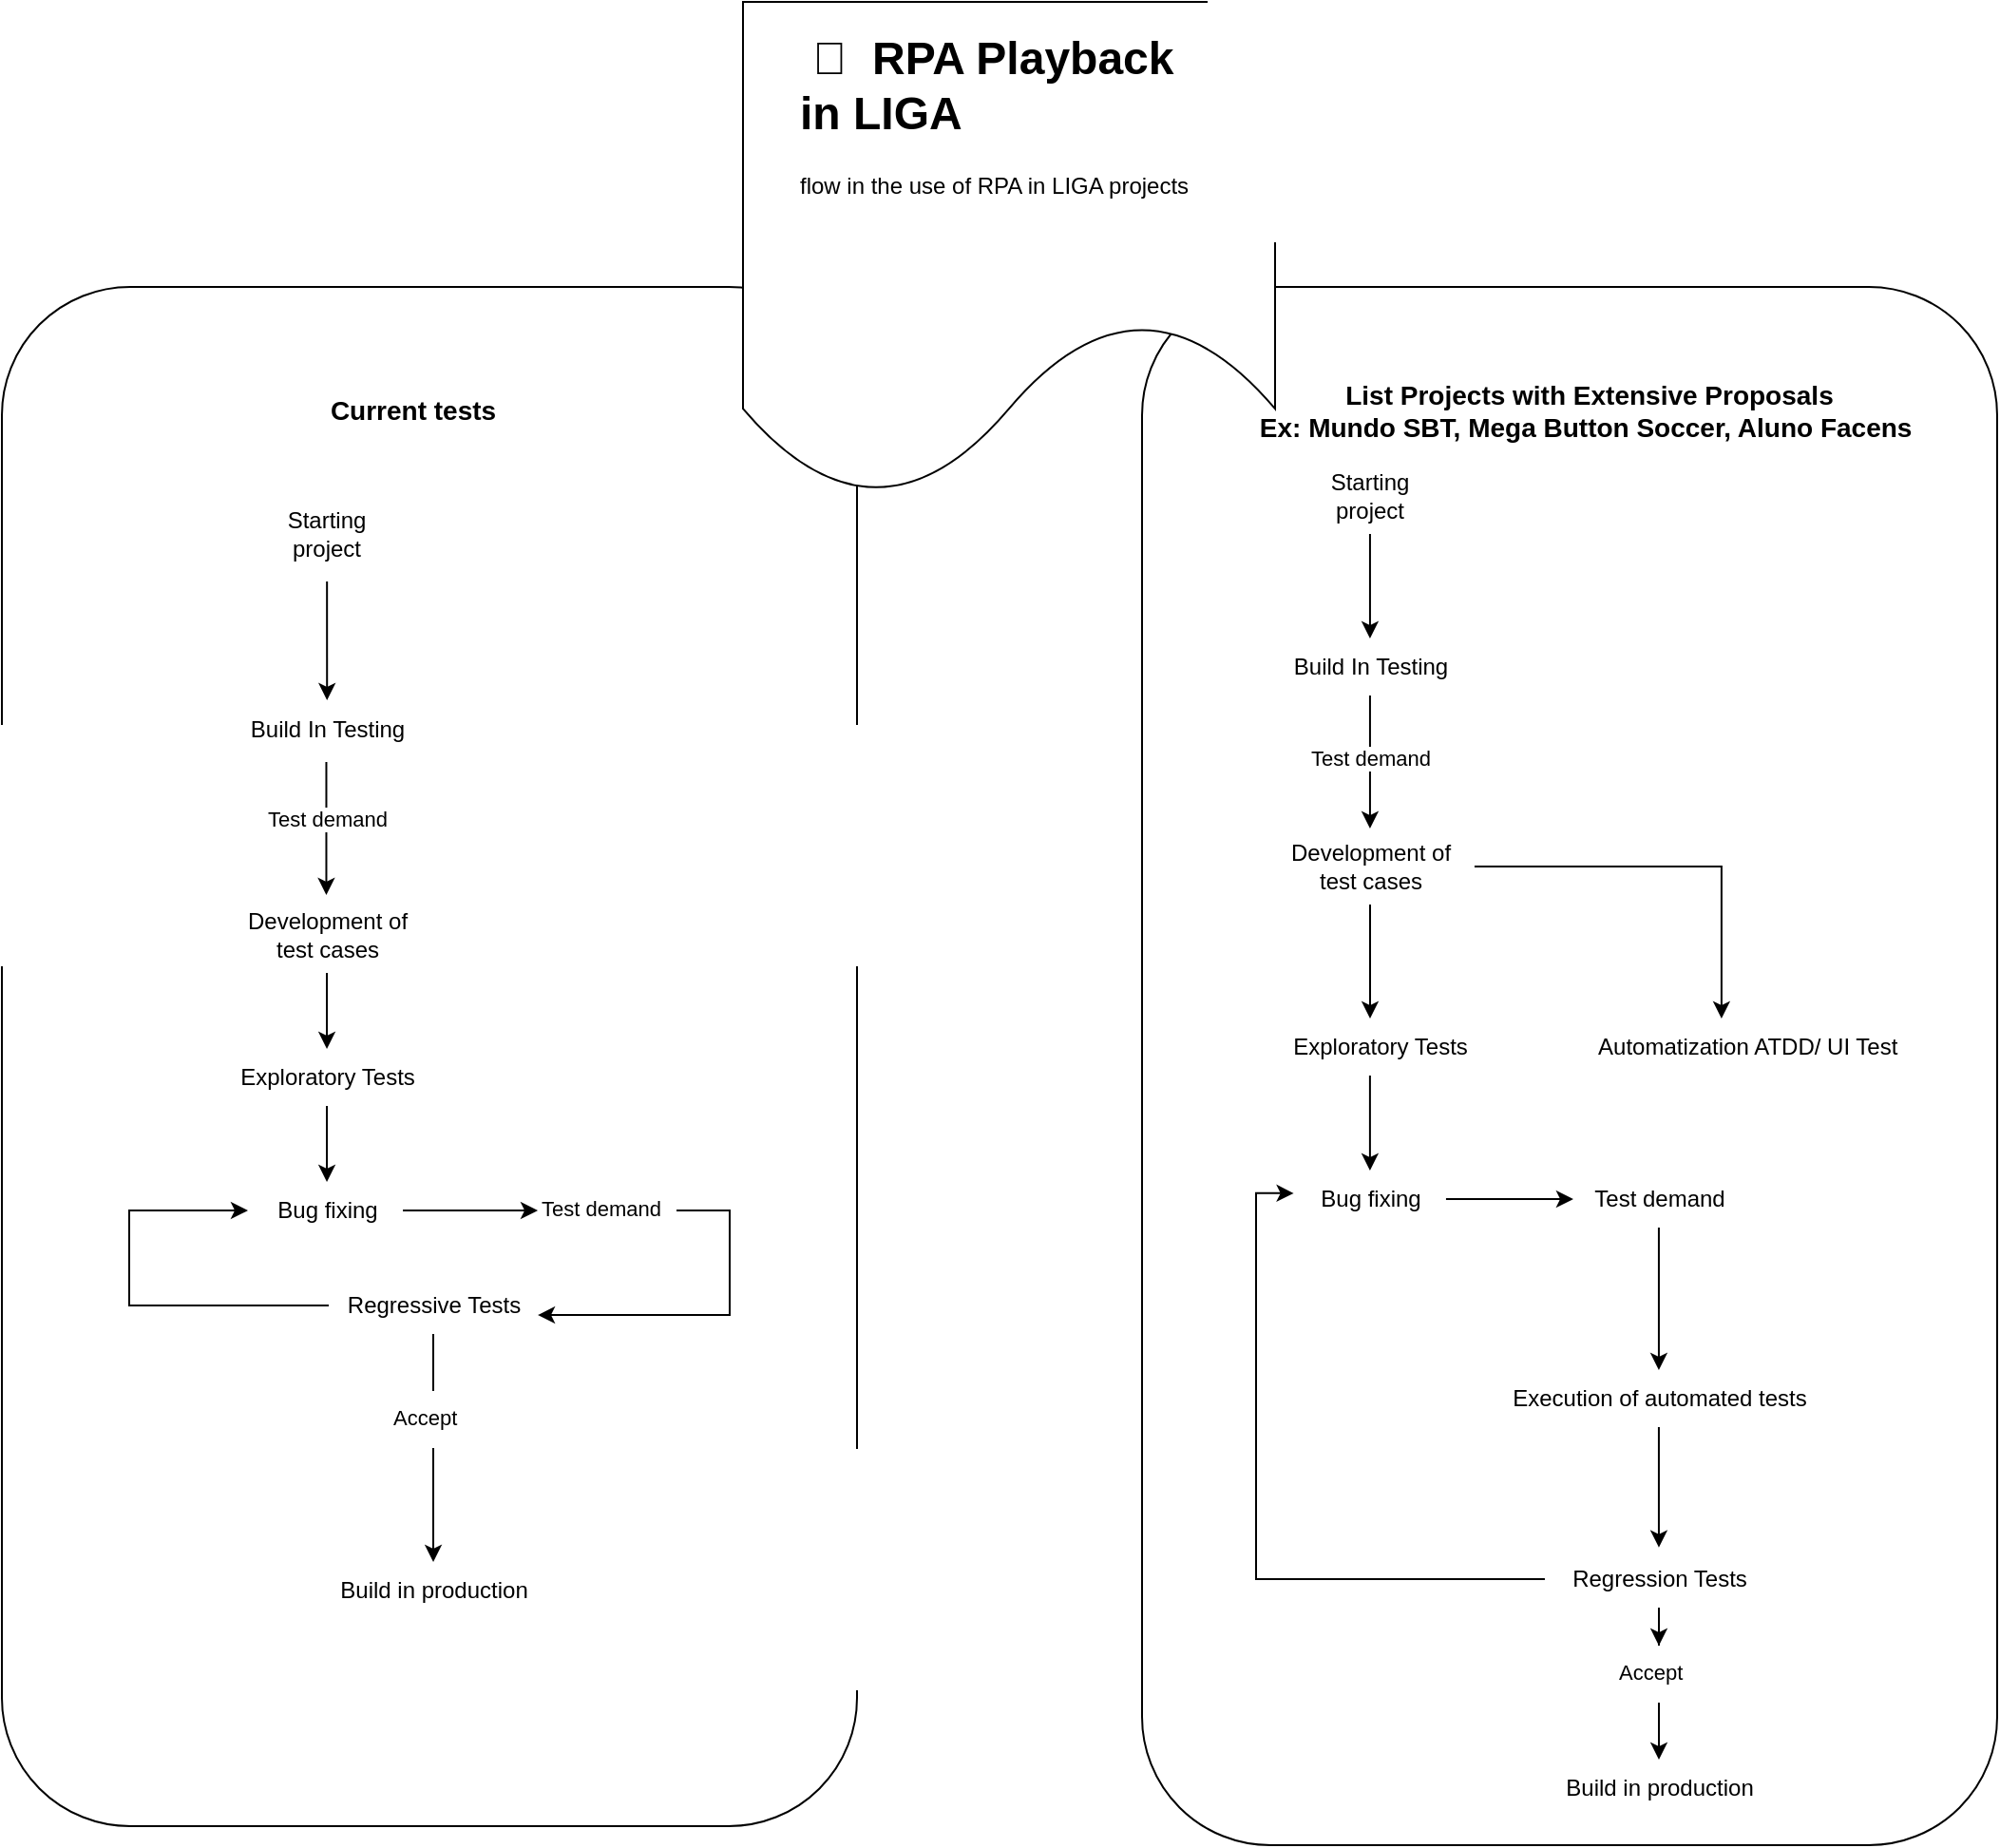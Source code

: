 <mxfile version="20.8.22" type="github"><diagram name="Página-1" id="9alGGbWW5aqBtcH7KLFJ"><mxGraphModel dx="3429" dy="1509" grid="1" gridSize="10" guides="1" tooltips="1" connect="1" arrows="1" fold="1" page="1" pageScale="1" pageWidth="827" pageHeight="1169" math="0" shadow="0"><root><mxCell id="0"/><mxCell id="1" parent="0"/><mxCell id="ruxpnIUg9JM7znhZNoYN-104" value="" style="rounded=1;whiteSpace=wrap;html=1;" vertex="1" parent="1"><mxGeometry x="900" y="250" width="450" height="820" as="geometry"/></mxCell><mxCell id="ruxpnIUg9JM7znhZNoYN-105" value="" style="edgeStyle=orthogonalEdgeStyle;rounded=0;orthogonalLoop=1;jettySize=auto;html=1;" edge="1" parent="1" source="ruxpnIUg9JM7znhZNoYN-106" target="ruxpnIUg9JM7znhZNoYN-110"><mxGeometry relative="1" as="geometry"><mxPoint x="1019.97" y="415" as="targetPoint"/></mxGeometry></mxCell><mxCell id="ruxpnIUg9JM7znhZNoYN-106" value="Starting&lt;br&gt;project" style="text;html=1;strokeColor=none;fillColor=none;align=center;verticalAlign=middle;whiteSpace=wrap;rounded=0;" vertex="1" parent="1"><mxGeometry x="989.97" y="340" width="60" height="40" as="geometry"/></mxCell><mxCell id="ruxpnIUg9JM7znhZNoYN-109" value="" style="edgeStyle=orthogonalEdgeStyle;rounded=0;orthogonalLoop=1;jettySize=auto;html=1;" edge="1" parent="1" source="ruxpnIUg9JM7znhZNoYN-110" target="ruxpnIUg9JM7znhZNoYN-113"><mxGeometry relative="1" as="geometry"/></mxCell><mxCell id="ruxpnIUg9JM7znhZNoYN-110" value="Build In Testing" style="text;html=1;align=center;verticalAlign=middle;resizable=0;points=[];autosize=1;strokeColor=none;fillColor=none;" vertex="1" parent="1"><mxGeometry x="969.97" y="435" width="100" height="30" as="geometry"/></mxCell><mxCell id="ruxpnIUg9JM7znhZNoYN-111" style="edgeStyle=orthogonalEdgeStyle;rounded=0;orthogonalLoop=1;jettySize=auto;html=1;" edge="1" parent="1" source="ruxpnIUg9JM7znhZNoYN-113" target="ruxpnIUg9JM7znhZNoYN-116"><mxGeometry relative="1" as="geometry"><Array as="points"><mxPoint x="1204.97" y="555"/></Array></mxGeometry></mxCell><mxCell id="ruxpnIUg9JM7znhZNoYN-112" style="edgeStyle=orthogonalEdgeStyle;rounded=0;orthogonalLoop=1;jettySize=auto;html=1;" edge="1" parent="1" source="ruxpnIUg9JM7znhZNoYN-113" target="ruxpnIUg9JM7znhZNoYN-115"><mxGeometry relative="1" as="geometry"><Array as="points"><mxPoint x="1019.97" y="615"/><mxPoint x="1019.97" y="615"/></Array></mxGeometry></mxCell><mxCell id="ruxpnIUg9JM7znhZNoYN-113" value="&lt;div&gt;Development of&lt;/div&gt;&lt;div&gt;test cases&lt;/div&gt;" style="text;html=1;align=center;verticalAlign=middle;resizable=0;points=[];autosize=1;strokeColor=none;fillColor=none;" vertex="1" parent="1"><mxGeometry x="964.97" y="535" width="110" height="40" as="geometry"/></mxCell><mxCell id="ruxpnIUg9JM7znhZNoYN-114" value="" style="edgeStyle=orthogonalEdgeStyle;rounded=0;orthogonalLoop=1;jettySize=auto;html=1;" edge="1" parent="1" source="ruxpnIUg9JM7znhZNoYN-115" target="ruxpnIUg9JM7znhZNoYN-118"><mxGeometry relative="1" as="geometry"><Array as="points"><mxPoint x="1019.97" y="695"/><mxPoint x="1019.97" y="695"/></Array></mxGeometry></mxCell><mxCell id="ruxpnIUg9JM7znhZNoYN-115" value="Exploratory Tests" style="text;html=1;align=center;verticalAlign=middle;resizable=0;points=[];autosize=1;strokeColor=none;fillColor=none;" vertex="1" parent="1"><mxGeometry x="964.97" y="635" width="120" height="30" as="geometry"/></mxCell><mxCell id="ruxpnIUg9JM7znhZNoYN-116" value="Automatization ATDD/ UI Test&amp;nbsp;" style="text;html=1;align=center;verticalAlign=middle;resizable=0;points=[];autosize=1;strokeColor=none;fillColor=none;" vertex="1" parent="1"><mxGeometry x="1129.97" y="635" width="180" height="30" as="geometry"/></mxCell><mxCell id="ruxpnIUg9JM7znhZNoYN-117" style="edgeStyle=orthogonalEdgeStyle;rounded=0;orthogonalLoop=1;jettySize=auto;html=1;" edge="1" parent="1" source="ruxpnIUg9JM7znhZNoYN-118" target="ruxpnIUg9JM7znhZNoYN-122"><mxGeometry relative="1" as="geometry"/></mxCell><mxCell id="ruxpnIUg9JM7znhZNoYN-118" value="Bug fixing" style="text;html=1;align=center;verticalAlign=middle;resizable=0;points=[];autosize=1;strokeColor=none;fillColor=none;" vertex="1" parent="1"><mxGeometry x="979.97" y="715" width="80" height="30" as="geometry"/></mxCell><mxCell id="ruxpnIUg9JM7znhZNoYN-119" value="" style="edgeStyle=orthogonalEdgeStyle;rounded=0;orthogonalLoop=1;jettySize=auto;html=1;" edge="1" parent="1" source="ruxpnIUg9JM7znhZNoYN-120" target="ruxpnIUg9JM7znhZNoYN-127"><mxGeometry relative="1" as="geometry"/></mxCell><mxCell id="ruxpnIUg9JM7znhZNoYN-169" style="edgeStyle=orthogonalEdgeStyle;rounded=0;orthogonalLoop=1;jettySize=auto;html=1;entryX=-0.002;entryY=0.398;entryDx=0;entryDy=0;entryPerimeter=0;" edge="1" parent="1" source="ruxpnIUg9JM7znhZNoYN-120" target="ruxpnIUg9JM7znhZNoYN-118"><mxGeometry relative="1" as="geometry"/></mxCell><mxCell id="ruxpnIUg9JM7znhZNoYN-120" value="Regression Tests" style="text;html=1;align=center;verticalAlign=middle;resizable=0;points=[];autosize=1;strokeColor=none;fillColor=none;" vertex="1" parent="1"><mxGeometry x="1111.97" y="915" width="120" height="30" as="geometry"/></mxCell><mxCell id="ruxpnIUg9JM7znhZNoYN-121" style="edgeStyle=orthogonalEdgeStyle;rounded=0;orthogonalLoop=1;jettySize=auto;html=1;" edge="1" parent="1" source="ruxpnIUg9JM7znhZNoYN-122" target="ruxpnIUg9JM7znhZNoYN-124"><mxGeometry relative="1" as="geometry"><Array as="points"/><mxPoint x="1164.97" y="1120" as="targetPoint"/></mxGeometry></mxCell><mxCell id="ruxpnIUg9JM7znhZNoYN-122" value="Test demand" style="text;html=1;align=center;verticalAlign=middle;resizable=0;points=[];autosize=1;strokeColor=none;fillColor=none;" vertex="1" parent="1"><mxGeometry x="1126.97" y="715" width="90" height="30" as="geometry"/></mxCell><mxCell id="ruxpnIUg9JM7znhZNoYN-123" style="edgeStyle=orthogonalEdgeStyle;rounded=0;orthogonalLoop=1;jettySize=auto;html=1;entryX=0.5;entryY=-0.056;entryDx=0;entryDy=0;entryPerimeter=0;" edge="1" parent="1" source="ruxpnIUg9JM7znhZNoYN-124" target="ruxpnIUg9JM7znhZNoYN-120"><mxGeometry relative="1" as="geometry"/></mxCell><mxCell id="ruxpnIUg9JM7znhZNoYN-124" value="Execution of automated tests" style="text;html=1;align=center;verticalAlign=middle;resizable=0;points=[];autosize=1;strokeColor=none;fillColor=none;" vertex="1" parent="1"><mxGeometry x="1081.97" y="820" width="180" height="30" as="geometry"/></mxCell><mxCell id="ruxpnIUg9JM7znhZNoYN-125" value="Build in production" style="text;html=1;align=center;verticalAlign=middle;resizable=0;points=[];autosize=1;strokeColor=none;fillColor=none;" vertex="1" parent="1"><mxGeometry x="1111.97" y="1025" width="120" height="30" as="geometry"/></mxCell><mxCell id="ruxpnIUg9JM7znhZNoYN-126" style="edgeStyle=orthogonalEdgeStyle;rounded=0;orthogonalLoop=1;jettySize=auto;html=1;startArrow=none;" edge="1" parent="1" source="ruxpnIUg9JM7znhZNoYN-127" target="ruxpnIUg9JM7znhZNoYN-125"><mxGeometry relative="1" as="geometry"><mxPoint x="1183.97" y="1085.0" as="targetPoint"/><Array as="points"/></mxGeometry></mxCell><mxCell id="ruxpnIUg9JM7znhZNoYN-127" value="&lt;span style=&quot;color: rgb(0, 0, 0); font-family: Helvetica; font-size: 11px; font-style: normal; font-variant-ligatures: normal; font-variant-caps: normal; font-weight: 400; letter-spacing: normal; orphans: 2; text-align: center; text-indent: 0px; text-transform: none; widows: 2; word-spacing: 0px; -webkit-text-stroke-width: 0px; background-color: rgb(255, 255, 255); text-decoration-thickness: initial; text-decoration-style: initial; text-decoration-color: initial; float: none; display: inline !important;&quot;&gt;Accept&lt;/span&gt;" style="text;whiteSpace=wrap;html=1;" vertex="1" parent="1"><mxGeometry x="1148.97" y="965" width="46" height="30" as="geometry"/></mxCell><mxCell id="ruxpnIUg9JM7znhZNoYN-128" value="" style="rounded=1;whiteSpace=wrap;html=1;" vertex="1" parent="1"><mxGeometry x="300" y="250" width="450" height="810" as="geometry"/></mxCell><mxCell id="ruxpnIUg9JM7znhZNoYN-129" value="" style="edgeStyle=orthogonalEdgeStyle;rounded=0;orthogonalLoop=1;jettySize=auto;html=1;" edge="1" parent="1" target="ruxpnIUg9JM7znhZNoYN-135"><mxGeometry relative="1" as="geometry"><mxPoint x="431.08" y="502.5" as="targetPoint"/><mxPoint x="471.08" y="405" as="sourcePoint"/><Array as="points"><mxPoint x="471.08" y="445"/><mxPoint x="471.08" y="445"/></Array></mxGeometry></mxCell><mxCell id="ruxpnIUg9JM7znhZNoYN-130" value="Starting&lt;br style=&quot;border-color: var(--border-color);&quot;&gt;project" style="text;html=1;strokeColor=none;fillColor=none;align=center;verticalAlign=middle;whiteSpace=wrap;rounded=0;" vertex="1" parent="1"><mxGeometry x="441.02" y="360" width="60" height="40" as="geometry"/></mxCell><mxCell id="ruxpnIUg9JM7znhZNoYN-131" value="Build in production" style="text;html=1;align=center;verticalAlign=middle;resizable=0;points=[];autosize=1;strokeColor=none;fillColor=none;" vertex="1" parent="1"><mxGeometry x="467.02" y="921" width="120" height="30" as="geometry"/></mxCell><mxCell id="ruxpnIUg9JM7znhZNoYN-135" value="Build In Testing" style="text;html=1;align=center;verticalAlign=middle;resizable=0;points=[];autosize=1;strokeColor=none;fillColor=none;" vertex="1" parent="1"><mxGeometry x="421.02" y="467.5" width="100" height="30" as="geometry"/></mxCell><mxCell id="ruxpnIUg9JM7znhZNoYN-136" value="" style="edgeStyle=orthogonalEdgeStyle;rounded=0;orthogonalLoop=1;jettySize=auto;html=1;" edge="1" parent="1" source="ruxpnIUg9JM7znhZNoYN-137" target="ruxpnIUg9JM7znhZNoYN-146"><mxGeometry relative="1" as="geometry"><Array as="points"><mxPoint x="471.02" y="736"/></Array></mxGeometry></mxCell><mxCell id="ruxpnIUg9JM7znhZNoYN-137" value="Bug fixing" style="text;html=1;align=center;verticalAlign=middle;resizable=0;points=[];autosize=1;strokeColor=none;fillColor=none;" vertex="1" parent="1"><mxGeometry x="431.02" y="721" width="80" height="30" as="geometry"/></mxCell><mxCell id="ruxpnIUg9JM7znhZNoYN-138" value="" style="edgeStyle=orthogonalEdgeStyle;rounded=0;orthogonalLoop=1;jettySize=auto;html=1;" edge="1" parent="1" source="ruxpnIUg9JM7znhZNoYN-139" target="ruxpnIUg9JM7znhZNoYN-141"><mxGeometry relative="1" as="geometry"/></mxCell><mxCell id="ruxpnIUg9JM7znhZNoYN-139" value="&lt;div style=&quot;border-color: var(--border-color);&quot;&gt;Development of&lt;/div&gt;&lt;div style=&quot;border-color: var(--border-color);&quot;&gt;test cases&lt;/div&gt;" style="text;html=1;align=center;verticalAlign=middle;resizable=0;points=[];autosize=1;strokeColor=none;fillColor=none;" vertex="1" parent="1"><mxGeometry x="416.02" y="571" width="110" height="40" as="geometry"/></mxCell><mxCell id="ruxpnIUg9JM7znhZNoYN-140" value="" style="edgeStyle=orthogonalEdgeStyle;rounded=0;orthogonalLoop=1;jettySize=auto;html=1;" edge="1" parent="1" source="ruxpnIUg9JM7znhZNoYN-141" target="ruxpnIUg9JM7znhZNoYN-137"><mxGeometry relative="1" as="geometry"/></mxCell><mxCell id="ruxpnIUg9JM7znhZNoYN-141" value="Exploratory Tests" style="text;html=1;align=center;verticalAlign=middle;resizable=0;points=[];autosize=1;strokeColor=none;fillColor=none;" vertex="1" parent="1"><mxGeometry x="411.02" y="651" width="120" height="30" as="geometry"/></mxCell><mxCell id="ruxpnIUg9JM7znhZNoYN-142" style="edgeStyle=orthogonalEdgeStyle;rounded=0;orthogonalLoop=1;jettySize=auto;html=1;entryX=-0.019;entryY=0.5;entryDx=0;entryDy=0;entryPerimeter=0;" edge="1" parent="1" source="ruxpnIUg9JM7znhZNoYN-144" target="ruxpnIUg9JM7znhZNoYN-137"><mxGeometry relative="1" as="geometry"><mxPoint x="347.02" y="871" as="targetPoint"/><Array as="points"><mxPoint x="367.01" y="786"/><mxPoint x="367.01" y="736"/></Array></mxGeometry></mxCell><mxCell id="ruxpnIUg9JM7znhZNoYN-143" style="edgeStyle=orthogonalEdgeStyle;rounded=0;orthogonalLoop=1;jettySize=auto;html=1;startArrow=none;" edge="1" parent="1" source="ruxpnIUg9JM7znhZNoYN-148"><mxGeometry relative="1" as="geometry"><mxPoint x="527.02" y="921.0" as="targetPoint"/></mxGeometry></mxCell><mxCell id="ruxpnIUg9JM7znhZNoYN-144" value="Regressive Tests" style="text;html=1;align=center;verticalAlign=middle;resizable=0;points=[];autosize=1;strokeColor=none;fillColor=none;" vertex="1" parent="1"><mxGeometry x="472.02" y="771" width="110" height="30" as="geometry"/></mxCell><mxCell id="ruxpnIUg9JM7znhZNoYN-145" style="edgeStyle=orthogonalEdgeStyle;rounded=0;orthogonalLoop=1;jettySize=auto;html=1;exitX=1;exitY=0.5;exitDx=0;exitDy=0;entryX=1;entryY=0.667;entryDx=0;entryDy=0;entryPerimeter=0;" edge="1" parent="1" source="ruxpnIUg9JM7znhZNoYN-146" target="ruxpnIUg9JM7znhZNoYN-144"><mxGeometry relative="1" as="geometry"><Array as="points"><mxPoint x="683.01" y="736"/><mxPoint x="683.01" y="791"/></Array></mxGeometry></mxCell><mxCell id="ruxpnIUg9JM7znhZNoYN-146" value="&lt;span style=&quot;color: rgb(0, 0, 0); font-family: Helvetica; font-size: 11px; font-style: normal; font-variant-ligatures: normal; font-variant-caps: normal; font-weight: 400; letter-spacing: normal; orphans: 2; text-align: center; text-indent: 0px; text-transform: none; widows: 2; word-spacing: 0px; -webkit-text-stroke-width: 0px; background-color: rgb(255, 255, 255); text-decoration-thickness: initial; text-decoration-style: initial; text-decoration-color: initial; float: none; display: inline !important;&quot;&gt;Test demand&lt;/span&gt;" style="text;whiteSpace=wrap;html=1;" vertex="1" parent="1"><mxGeometry x="582.02" y="721" width="72.99" height="30" as="geometry"/></mxCell><mxCell id="ruxpnIUg9JM7znhZNoYN-147" value="" style="edgeStyle=orthogonalEdgeStyle;rounded=0;orthogonalLoop=1;jettySize=auto;html=1;endArrow=none;" edge="1" parent="1" source="ruxpnIUg9JM7znhZNoYN-144" target="ruxpnIUg9JM7znhZNoYN-148"><mxGeometry relative="1" as="geometry"><mxPoint x="527.02" y="921.0" as="targetPoint"/><mxPoint x="527.02" y="801" as="sourcePoint"/></mxGeometry></mxCell><mxCell id="ruxpnIUg9JM7znhZNoYN-148" value="&lt;span style=&quot;color: rgb(0, 0, 0); font-family: Helvetica; font-size: 11px; font-style: normal; font-variant-ligatures: normal; font-variant-caps: normal; font-weight: 400; letter-spacing: normal; orphans: 2; text-align: center; text-indent: 0px; text-transform: none; widows: 2; word-spacing: 0px; -webkit-text-stroke-width: 0px; background-color: rgb(255, 255, 255); text-decoration-thickness: initial; text-decoration-style: initial; text-decoration-color: initial; float: none; display: inline !important;&quot;&gt;Accept&lt;/span&gt;" style="text;whiteSpace=wrap;html=1;" vertex="1" parent="1"><mxGeometry x="504.02" y="831" width="46" height="30" as="geometry"/></mxCell><mxCell id="ruxpnIUg9JM7znhZNoYN-172" value="&lt;b&gt;&lt;font style=&quot;font-size: 14px;&quot;&gt;Current tests&lt;/font&gt;&lt;/b&gt;" style="text;html=1;align=center;verticalAlign=middle;resizable=0;points=[];autosize=1;strokeColor=none;fillColor=none;" vertex="1" parent="1"><mxGeometry x="461.02" y="300" width="110" height="30" as="geometry"/></mxCell><mxCell id="ruxpnIUg9JM7znhZNoYN-174" value="" style="shape=document;whiteSpace=wrap;html=1;boundedLbl=1;size=0.353;" vertex="1" parent="1"><mxGeometry x="690" y="100" width="280" height="260" as="geometry"/></mxCell><mxCell id="ruxpnIUg9JM7znhZNoYN-175" value="&lt;h1&gt;&amp;nbsp;🤯&amp;nbsp; RPA Playback in LIGA&lt;br&gt;&lt;/h1&gt;&lt;div&gt;flow in the use of RPA in LIGA projects&lt;/div&gt;" style="text;html=1;strokeColor=none;fillColor=none;spacing=5;spacingTop=-20;whiteSpace=wrap;overflow=hidden;rounded=0;" vertex="1" parent="1"><mxGeometry x="715" y="110" width="230" height="120" as="geometry"/></mxCell><mxCell id="ruxpnIUg9JM7znhZNoYN-178" value="&lt;b&gt;&lt;font style=&quot;font-size: 14px;&quot;&gt;List Projects with Extensive Proposals&lt;br&gt;Ex: Mundo SBT, Mega Button Soccer, Aluno Facens&amp;nbsp;&lt;/font&gt;&lt;/b&gt;" style="text;html=1;align=center;verticalAlign=middle;resizable=0;points=[];autosize=1;strokeColor=none;fillColor=none;" vertex="1" parent="1"><mxGeometry x="950" y="290" width="370" height="50" as="geometry"/></mxCell><mxCell id="ruxpnIUg9JM7znhZNoYN-179" value="Test demand" style="edgeLabel;html=1;align=center;verticalAlign=middle;resizable=0;points=[];" vertex="1" connectable="0" parent="1"><mxGeometry x="1019.97" y="497.5" as="geometry"/></mxCell><mxCell id="ruxpnIUg9JM7znhZNoYN-196" value="" style="edgeStyle=orthogonalEdgeStyle;rounded=0;orthogonalLoop=1;jettySize=auto;html=1;" edge="1" parent="1"><mxGeometry relative="1" as="geometry"><mxPoint x="470.73" y="500" as="sourcePoint"/><mxPoint x="470.73" y="570" as="targetPoint"/></mxGeometry></mxCell><mxCell id="ruxpnIUg9JM7znhZNoYN-197" value="Test demand" style="edgeLabel;html=1;align=center;verticalAlign=middle;resizable=0;points=[];" vertex="1" connectable="0" parent="ruxpnIUg9JM7znhZNoYN-196"><mxGeometry x="-0.142" relative="1" as="geometry"><mxPoint as="offset"/></mxGeometry></mxCell></root></mxGraphModel></diagram></mxfile>